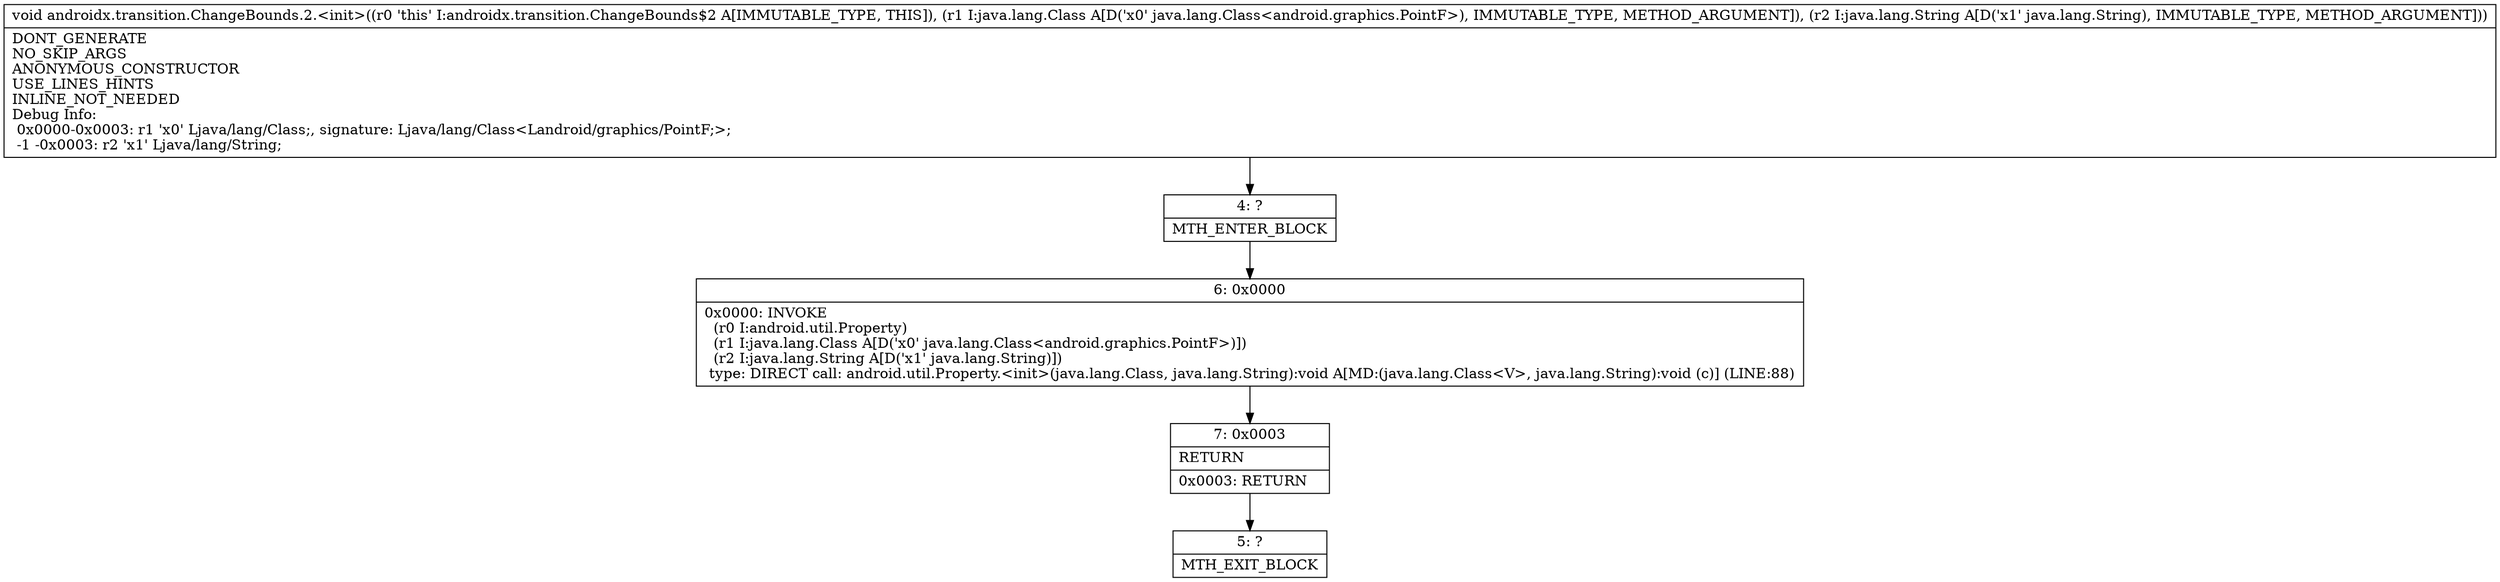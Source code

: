 digraph "CFG forandroidx.transition.ChangeBounds.2.\<init\>(Ljava\/lang\/Class;Ljava\/lang\/String;)V" {
Node_4 [shape=record,label="{4\:\ ?|MTH_ENTER_BLOCK\l}"];
Node_6 [shape=record,label="{6\:\ 0x0000|0x0000: INVOKE  \l  (r0 I:android.util.Property)\l  (r1 I:java.lang.Class A[D('x0' java.lang.Class\<android.graphics.PointF\>)])\l  (r2 I:java.lang.String A[D('x1' java.lang.String)])\l type: DIRECT call: android.util.Property.\<init\>(java.lang.Class, java.lang.String):void A[MD:(java.lang.Class\<V\>, java.lang.String):void (c)] (LINE:88)\l}"];
Node_7 [shape=record,label="{7\:\ 0x0003|RETURN\l|0x0003: RETURN   \l}"];
Node_5 [shape=record,label="{5\:\ ?|MTH_EXIT_BLOCK\l}"];
MethodNode[shape=record,label="{void androidx.transition.ChangeBounds.2.\<init\>((r0 'this' I:androidx.transition.ChangeBounds$2 A[IMMUTABLE_TYPE, THIS]), (r1 I:java.lang.Class A[D('x0' java.lang.Class\<android.graphics.PointF\>), IMMUTABLE_TYPE, METHOD_ARGUMENT]), (r2 I:java.lang.String A[D('x1' java.lang.String), IMMUTABLE_TYPE, METHOD_ARGUMENT]))  | DONT_GENERATE\lNO_SKIP_ARGS\lANONYMOUS_CONSTRUCTOR\lUSE_LINES_HINTS\lINLINE_NOT_NEEDED\lDebug Info:\l  0x0000\-0x0003: r1 'x0' Ljava\/lang\/Class;, signature: Ljava\/lang\/Class\<Landroid\/graphics\/PointF;\>;\l  \-1 \-0x0003: r2 'x1' Ljava\/lang\/String;\l}"];
MethodNode -> Node_4;Node_4 -> Node_6;
Node_6 -> Node_7;
Node_7 -> Node_5;
}

